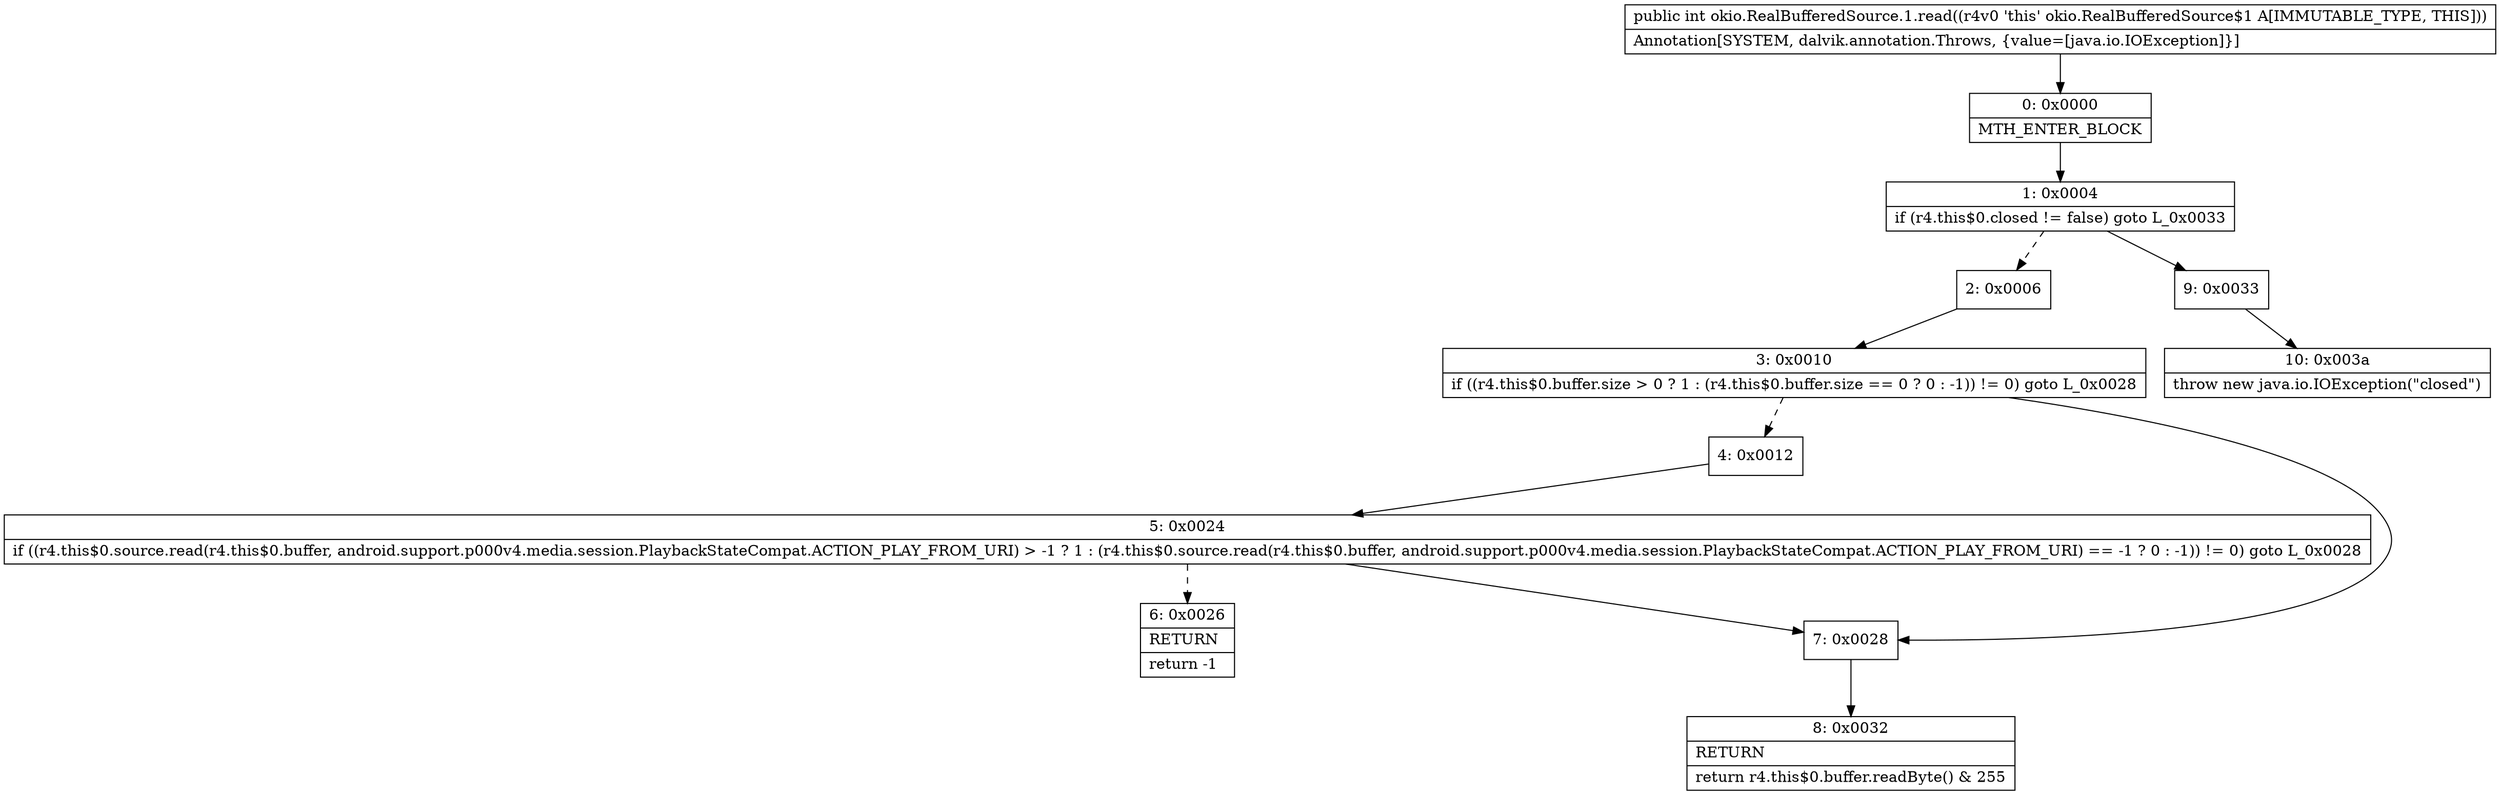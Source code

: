 digraph "CFG forokio.RealBufferedSource.1.read()I" {
Node_0 [shape=record,label="{0\:\ 0x0000|MTH_ENTER_BLOCK\l}"];
Node_1 [shape=record,label="{1\:\ 0x0004|if (r4.this$0.closed != false) goto L_0x0033\l}"];
Node_2 [shape=record,label="{2\:\ 0x0006}"];
Node_3 [shape=record,label="{3\:\ 0x0010|if ((r4.this$0.buffer.size \> 0 ? 1 : (r4.this$0.buffer.size == 0 ? 0 : \-1)) != 0) goto L_0x0028\l}"];
Node_4 [shape=record,label="{4\:\ 0x0012}"];
Node_5 [shape=record,label="{5\:\ 0x0024|if ((r4.this$0.source.read(r4.this$0.buffer, android.support.p000v4.media.session.PlaybackStateCompat.ACTION_PLAY_FROM_URI) \> \-1 ? 1 : (r4.this$0.source.read(r4.this$0.buffer, android.support.p000v4.media.session.PlaybackStateCompat.ACTION_PLAY_FROM_URI) == \-1 ? 0 : \-1)) != 0) goto L_0x0028\l}"];
Node_6 [shape=record,label="{6\:\ 0x0026|RETURN\l|return \-1\l}"];
Node_7 [shape=record,label="{7\:\ 0x0028}"];
Node_8 [shape=record,label="{8\:\ 0x0032|RETURN\l|return r4.this$0.buffer.readByte() & 255\l}"];
Node_9 [shape=record,label="{9\:\ 0x0033}"];
Node_10 [shape=record,label="{10\:\ 0x003a|throw new java.io.IOException(\"closed\")\l}"];
MethodNode[shape=record,label="{public int okio.RealBufferedSource.1.read((r4v0 'this' okio.RealBufferedSource$1 A[IMMUTABLE_TYPE, THIS]))  | Annotation[SYSTEM, dalvik.annotation.Throws, \{value=[java.io.IOException]\}]\l}"];
MethodNode -> Node_0;
Node_0 -> Node_1;
Node_1 -> Node_2[style=dashed];
Node_1 -> Node_9;
Node_2 -> Node_3;
Node_3 -> Node_4[style=dashed];
Node_3 -> Node_7;
Node_4 -> Node_5;
Node_5 -> Node_6[style=dashed];
Node_5 -> Node_7;
Node_7 -> Node_8;
Node_9 -> Node_10;
}

